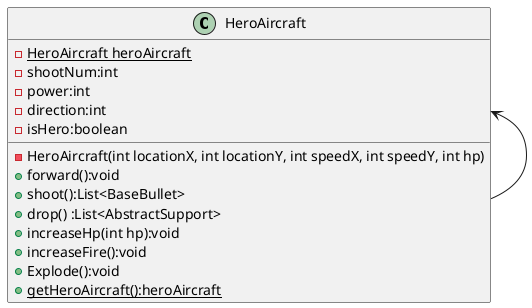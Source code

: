 @startuml
class HeroAircraft {
    - {static}HeroAircraft heroAircraft
    - shootNum:int
    - power:int
    - direction:int
    - HeroAircraft(int locationX, int locationY, int speedX, int speedY, int hp)
    - isHero:boolean
    + forward():void
    + shoot():List<BaseBullet>
    + drop() :List<AbstractSupport>
    + increaseHp(int hp):void
    + increaseFire():void
    + Explode():void
    + {static}getHeroAircraft():heroAircraft
}
HeroAircraft <-- HeroAircraft

@enduml
